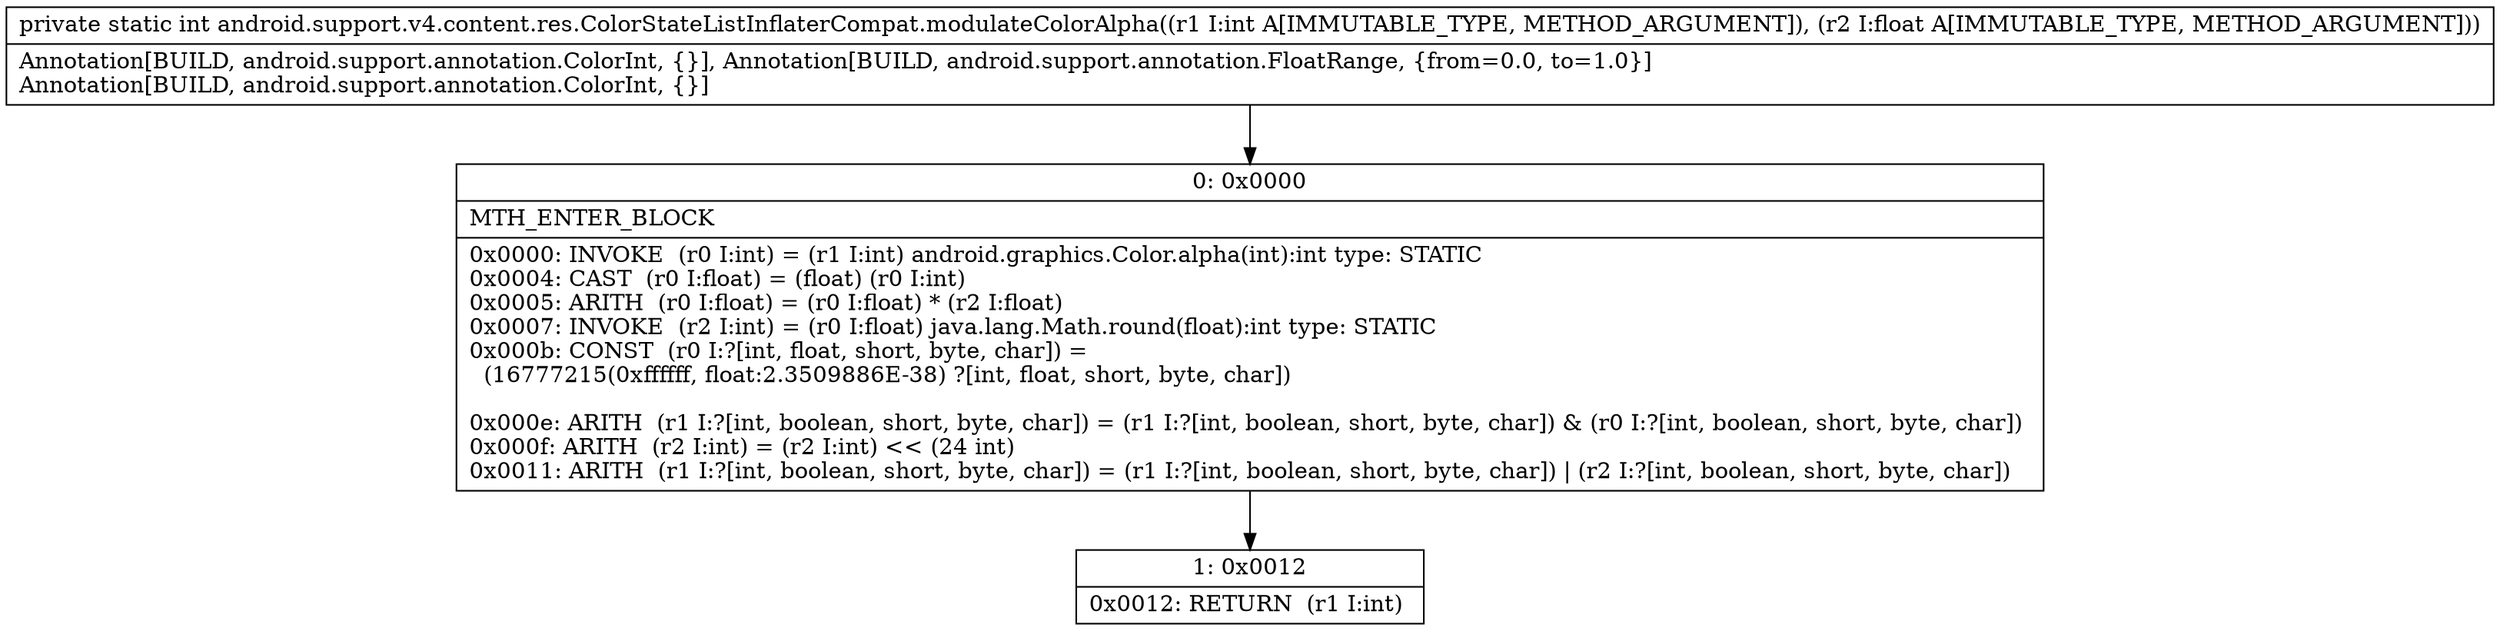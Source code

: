 digraph "CFG forandroid.support.v4.content.res.ColorStateListInflaterCompat.modulateColorAlpha(IF)I" {
Node_0 [shape=record,label="{0\:\ 0x0000|MTH_ENTER_BLOCK\l|0x0000: INVOKE  (r0 I:int) = (r1 I:int) android.graphics.Color.alpha(int):int type: STATIC \l0x0004: CAST  (r0 I:float) = (float) (r0 I:int) \l0x0005: ARITH  (r0 I:float) = (r0 I:float) * (r2 I:float) \l0x0007: INVOKE  (r2 I:int) = (r0 I:float) java.lang.Math.round(float):int type: STATIC \l0x000b: CONST  (r0 I:?[int, float, short, byte, char]) = \l  (16777215(0xffffff, float:2.3509886E\-38) ?[int, float, short, byte, char])\l \l0x000e: ARITH  (r1 I:?[int, boolean, short, byte, char]) = (r1 I:?[int, boolean, short, byte, char]) & (r0 I:?[int, boolean, short, byte, char]) \l0x000f: ARITH  (r2 I:int) = (r2 I:int) \<\< (24 int) \l0x0011: ARITH  (r1 I:?[int, boolean, short, byte, char]) = (r1 I:?[int, boolean, short, byte, char]) \| (r2 I:?[int, boolean, short, byte, char]) \l}"];
Node_1 [shape=record,label="{1\:\ 0x0012|0x0012: RETURN  (r1 I:int) \l}"];
MethodNode[shape=record,label="{private static int android.support.v4.content.res.ColorStateListInflaterCompat.modulateColorAlpha((r1 I:int A[IMMUTABLE_TYPE, METHOD_ARGUMENT]), (r2 I:float A[IMMUTABLE_TYPE, METHOD_ARGUMENT]))  | Annotation[BUILD, android.support.annotation.ColorInt, \{\}], Annotation[BUILD, android.support.annotation.FloatRange, \{from=0.0, to=1.0\}]\lAnnotation[BUILD, android.support.annotation.ColorInt, \{\}]\l}"];
MethodNode -> Node_0;
Node_0 -> Node_1;
}

